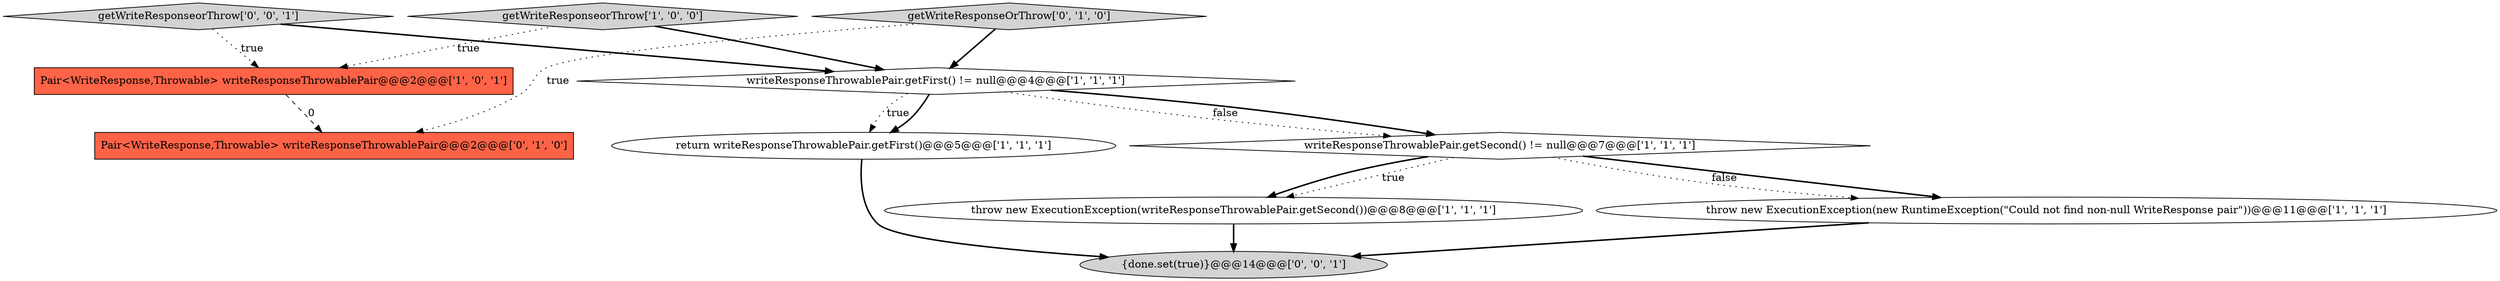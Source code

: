 digraph {
2 [style = filled, label = "Pair<WriteResponse,Throwable> writeResponseThrowablePair@@@2@@@['1', '0', '1']", fillcolor = tomato, shape = box image = "AAA0AAABBB1BBB"];
4 [style = filled, label = "return writeResponseThrowablePair.getFirst()@@@5@@@['1', '1', '1']", fillcolor = white, shape = ellipse image = "AAA0AAABBB1BBB"];
7 [style = filled, label = "Pair<WriteResponse,Throwable> writeResponseThrowablePair@@@2@@@['0', '1', '0']", fillcolor = tomato, shape = box image = "AAA1AAABBB2BBB"];
8 [style = filled, label = "getWriteResponseOrThrow['0', '1', '0']", fillcolor = lightgray, shape = diamond image = "AAA0AAABBB2BBB"];
10 [style = filled, label = "getWriteResponseorThrow['0', '0', '1']", fillcolor = lightgray, shape = diamond image = "AAA0AAABBB3BBB"];
6 [style = filled, label = "writeResponseThrowablePair.getFirst() != null@@@4@@@['1', '1', '1']", fillcolor = white, shape = diamond image = "AAA0AAABBB1BBB"];
9 [style = filled, label = "{done.set(true)}@@@14@@@['0', '0', '1']", fillcolor = lightgray, shape = ellipse image = "AAA0AAABBB3BBB"];
5 [style = filled, label = "getWriteResponseorThrow['1', '0', '0']", fillcolor = lightgray, shape = diamond image = "AAA0AAABBB1BBB"];
1 [style = filled, label = "writeResponseThrowablePair.getSecond() != null@@@7@@@['1', '1', '1']", fillcolor = white, shape = diamond image = "AAA0AAABBB1BBB"];
0 [style = filled, label = "throw new ExecutionException(writeResponseThrowablePair.getSecond())@@@8@@@['1', '1', '1']", fillcolor = white, shape = ellipse image = "AAA0AAABBB1BBB"];
3 [style = filled, label = "throw new ExecutionException(new RuntimeException(\"Could not find non-null WriteResponse pair\"))@@@11@@@['1', '1', '1']", fillcolor = white, shape = ellipse image = "AAA0AAABBB1BBB"];
6->1 [style = dotted, label="false"];
6->4 [style = dotted, label="true"];
10->2 [style = dotted, label="true"];
0->9 [style = bold, label=""];
1->3 [style = bold, label=""];
2->7 [style = dashed, label="0"];
8->6 [style = bold, label=""];
6->4 [style = bold, label=""];
1->3 [style = dotted, label="false"];
8->7 [style = dotted, label="true"];
6->1 [style = bold, label=""];
4->9 [style = bold, label=""];
3->9 [style = bold, label=""];
5->2 [style = dotted, label="true"];
1->0 [style = dotted, label="true"];
10->6 [style = bold, label=""];
5->6 [style = bold, label=""];
1->0 [style = bold, label=""];
}
